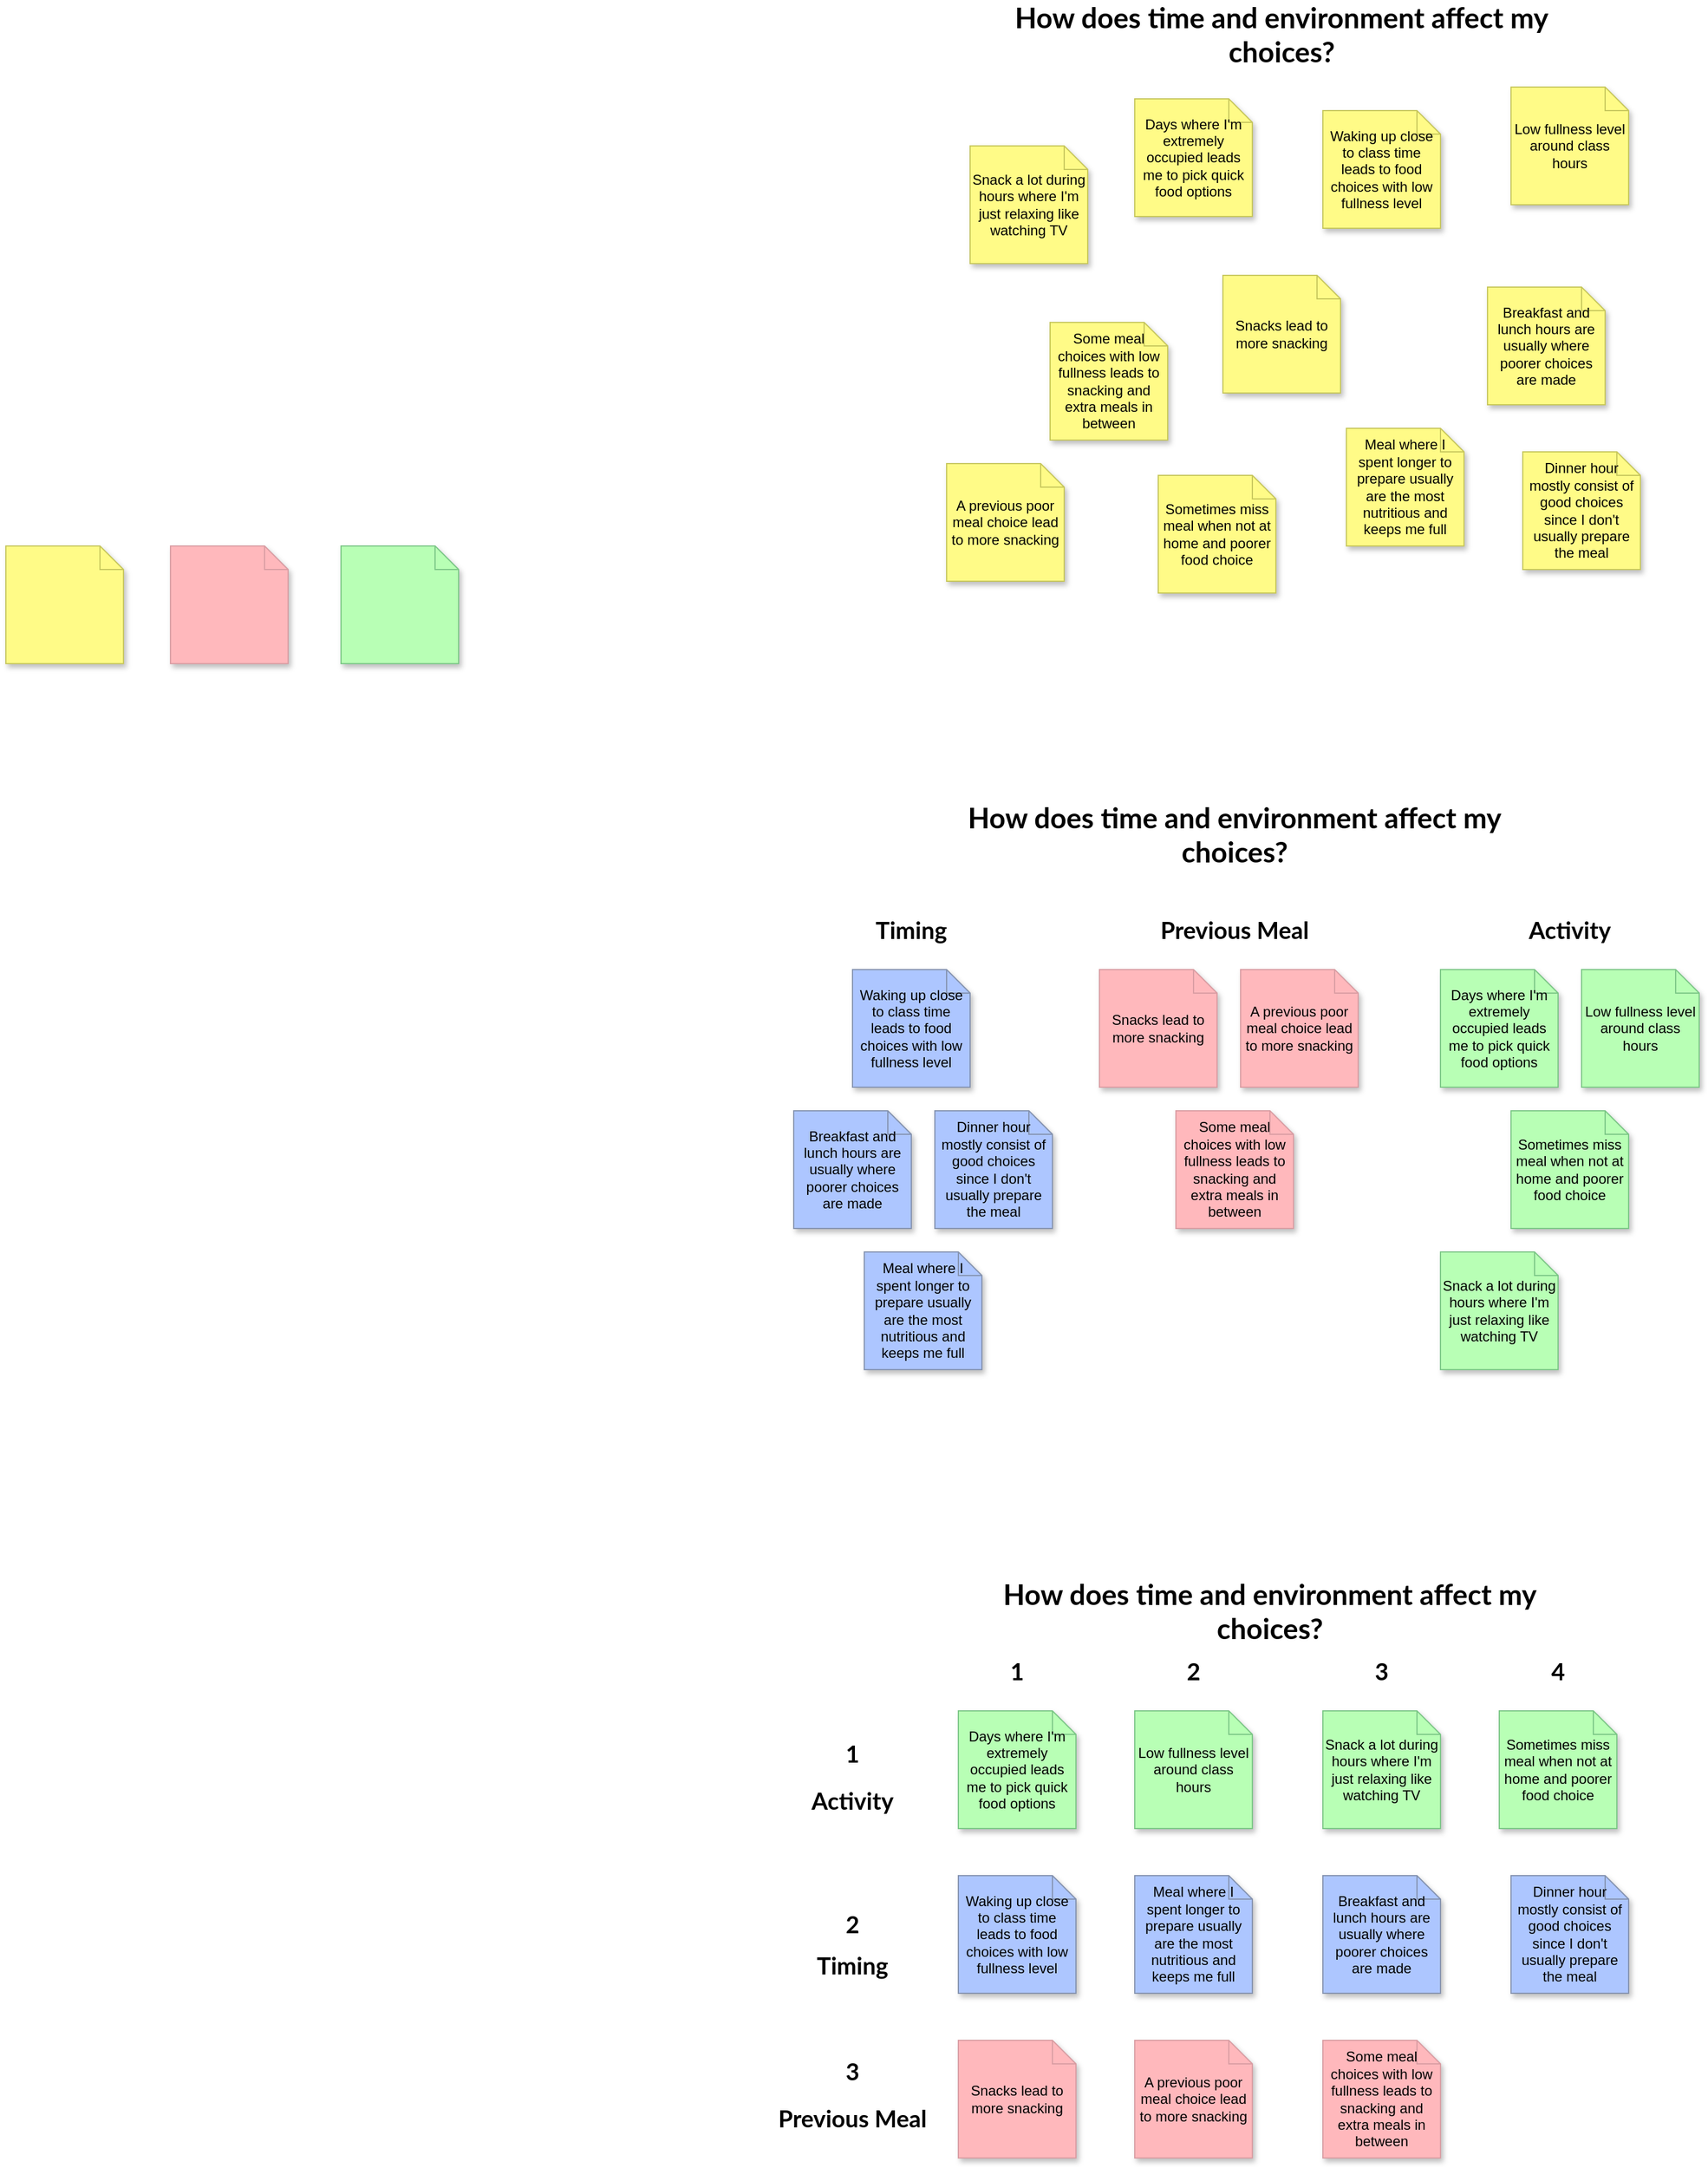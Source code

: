 <mxfile version="17.1.2" type="github">
  <diagram id="WWS_F8Nu0QQZ9BbjHKAs" name="Page-1">
    <mxGraphModel dx="2120" dy="1316" grid="1" gridSize="10" guides="1" tooltips="1" connect="1" arrows="1" fold="1" page="0" pageScale="1" pageWidth="850" pageHeight="1100" math="0" shadow="0">
      <root>
        <mxCell id="0" />
        <mxCell id="1" parent="0" />
        <mxCell id="qQAsEDVxZ6gm0i9vYEok-4" value="" style="shape=note;size=20;whiteSpace=wrap;html=1;fillColor=#FFFB87;strokeColor=#C7C75D;shadow=1;" parent="1" vertex="1">
          <mxGeometry x="-650" y="-310" width="100" height="100" as="geometry" />
        </mxCell>
        <mxCell id="qQAsEDVxZ6gm0i9vYEok-6" value="" style="shape=note;size=20;whiteSpace=wrap;html=1;shadow=1;strokeColor=#D99DA3;fillColor=#FFB8BC;" parent="1" vertex="1">
          <mxGeometry x="-510" y="-310" width="100" height="100" as="geometry" />
        </mxCell>
        <mxCell id="qQAsEDVxZ6gm0i9vYEok-8" value="" style="shape=note;size=20;whiteSpace=wrap;html=1;shadow=1;strokeColor=#7CC787;fillColor=#B8FFB5;" parent="1" vertex="1">
          <mxGeometry x="-365" y="-310" width="100" height="100" as="geometry" />
        </mxCell>
        <mxCell id="V7QwzdHtaBazk7klx3A2-1" value="&lt;font face=&quot;Lato&quot;&gt;&lt;span style=&quot;font-size: 24px&quot;&gt;&lt;b&gt;How does time and environment affect my choices?&lt;/b&gt;&lt;/span&gt;&lt;/font&gt;" style="text;html=1;strokeColor=none;fillColor=none;align=center;verticalAlign=middle;whiteSpace=wrap;rounded=0;" vertex="1" parent="1">
          <mxGeometry x="120" y="-80" width="550" height="30" as="geometry" />
        </mxCell>
        <mxCell id="V7QwzdHtaBazk7klx3A2-2" value="&lt;b&gt;&lt;font style=&quot;font-size: 20px&quot;&gt;Timing&lt;/font&gt;&lt;/b&gt;" style="text;html=1;strokeColor=none;fillColor=none;align=center;verticalAlign=middle;whiteSpace=wrap;rounded=0;fontFamily=Lato;fontSource=https%3A%2F%2Ffonts.googleapis.com%2Fcss%3Ffamily%3DLato;fontSize=24;" vertex="1" parent="1">
          <mxGeometry x="80" width="80" height="30" as="geometry" />
        </mxCell>
        <mxCell id="V7QwzdHtaBazk7klx3A2-4" value="&lt;b&gt;&lt;font style=&quot;font-size: 20px&quot;&gt;Previous Meal&lt;/font&gt;&lt;/b&gt;" style="text;html=1;strokeColor=none;fillColor=none;align=center;verticalAlign=middle;whiteSpace=wrap;rounded=0;fontFamily=Lato;fontSource=https%3A%2F%2Ffonts.googleapis.com%2Fcss%3Ffamily%3DLato;fontSize=24;" vertex="1" parent="1">
          <mxGeometry x="320" width="150" height="30" as="geometry" />
        </mxCell>
        <mxCell id="V7QwzdHtaBazk7klx3A2-6" value="&lt;span style=&quot;font-size: 20px&quot;&gt;&lt;b&gt;Activity&lt;/b&gt;&lt;/span&gt;" style="text;html=1;strokeColor=none;fillColor=none;align=center;verticalAlign=middle;whiteSpace=wrap;rounded=0;fontFamily=Lato;fontSource=https%3A%2F%2Ffonts.googleapis.com%2Fcss%3Ffamily%3DLato;fontSize=24;" vertex="1" parent="1">
          <mxGeometry x="640" width="80" height="30" as="geometry" />
        </mxCell>
        <mxCell id="V7QwzdHtaBazk7klx3A2-7" value="Waking up close to class time leads to food choices with low fullness level" style="shape=note;size=20;whiteSpace=wrap;html=1;fillColor=#ADC6FF;strokeColor=#8593B0;shadow=1;" vertex="1" parent="1">
          <mxGeometry x="70" y="50" width="100" height="100" as="geometry" />
        </mxCell>
        <mxCell id="V7QwzdHtaBazk7klx3A2-10" value="Snacks lead to more snacking" style="shape=note;size=20;whiteSpace=wrap;html=1;shadow=1;strokeColor=#D99DA3;fillColor=#FFB8BC;" vertex="1" parent="1">
          <mxGeometry x="280" y="50" width="100" height="100" as="geometry" />
        </mxCell>
        <mxCell id="V7QwzdHtaBazk7klx3A2-11" value="Breakfast and lunch hours are usually where poorer choices are made" style="shape=note;size=20;whiteSpace=wrap;html=1;fillColor=#ADC6FF;strokeColor=#8593B0;shadow=1;" vertex="1" parent="1">
          <mxGeometry x="20" y="170" width="100" height="100" as="geometry" />
        </mxCell>
        <mxCell id="V7QwzdHtaBazk7klx3A2-12" value="Dinner hour mostly consist of good choices since I don&#39;t usually prepare the meal" style="shape=note;size=20;whiteSpace=wrap;html=1;fillColor=#ADC6FF;strokeColor=#8593B0;shadow=1;" vertex="1" parent="1">
          <mxGeometry x="140" y="170" width="100" height="100" as="geometry" />
        </mxCell>
        <mxCell id="V7QwzdHtaBazk7klx3A2-13" value="A previous poor meal choice lead to more snacking" style="shape=note;size=20;whiteSpace=wrap;html=1;shadow=1;strokeColor=#D99DA3;fillColor=#FFB8BC;" vertex="1" parent="1">
          <mxGeometry x="400" y="50" width="100" height="100" as="geometry" />
        </mxCell>
        <mxCell id="V7QwzdHtaBazk7klx3A2-14" value="Some meal choices with low fullness leads to snacking and extra meals in between" style="shape=note;size=20;whiteSpace=wrap;html=1;shadow=1;strokeColor=#D99DA3;fillColor=#FFB8BC;" vertex="1" parent="1">
          <mxGeometry x="345" y="170" width="100" height="100" as="geometry" />
        </mxCell>
        <mxCell id="V7QwzdHtaBazk7klx3A2-15" value="Meal where I spent longer to prepare usually are the most nutritious and keeps me full" style="shape=note;size=20;whiteSpace=wrap;html=1;fillColor=#ADC6FF;strokeColor=#8593B0;shadow=1;" vertex="1" parent="1">
          <mxGeometry x="80" y="290" width="100" height="100" as="geometry" />
        </mxCell>
        <mxCell id="V7QwzdHtaBazk7klx3A2-16" value="Days where I&#39;m extremely occupied leads me to pick quick food options" style="shape=note;size=20;whiteSpace=wrap;html=1;shadow=1;strokeColor=#7CC787;fillColor=#B8FFB5;" vertex="1" parent="1">
          <mxGeometry x="570" y="50" width="100" height="100" as="geometry" />
        </mxCell>
        <mxCell id="V7QwzdHtaBazk7klx3A2-17" value="Low fullness level around class hours" style="shape=note;size=20;whiteSpace=wrap;html=1;shadow=1;strokeColor=#7CC787;fillColor=#B8FFB5;" vertex="1" parent="1">
          <mxGeometry x="690" y="50" width="100" height="100" as="geometry" />
        </mxCell>
        <mxCell id="V7QwzdHtaBazk7klx3A2-18" value="Sometimes miss meal when not at home and poorer food choice" style="shape=note;size=20;whiteSpace=wrap;html=1;shadow=1;strokeColor=#7CC787;fillColor=#B8FFB5;" vertex="1" parent="1">
          <mxGeometry x="630" y="170" width="100" height="100" as="geometry" />
        </mxCell>
        <mxCell id="V7QwzdHtaBazk7klx3A2-19" value="Snack a lot during hours where I&#39;m just relaxing like watching TV" style="shape=note;size=20;whiteSpace=wrap;html=1;shadow=1;strokeColor=#7CC787;fillColor=#B8FFB5;" vertex="1" parent="1">
          <mxGeometry x="570" y="290" width="100" height="100" as="geometry" />
        </mxCell>
        <mxCell id="V7QwzdHtaBazk7klx3A2-21" value="&lt;span&gt;Some meal choices with low fullness leads to snacking and extra meals in between&lt;/span&gt;" style="shape=note;size=20;whiteSpace=wrap;html=1;fillColor=#FFFB87;strokeColor=#C7C75D;shadow=1;" vertex="1" parent="1">
          <mxGeometry x="238" y="-500" width="100" height="100" as="geometry" />
        </mxCell>
        <mxCell id="V7QwzdHtaBazk7klx3A2-22" value="&lt;span&gt;A previous poor meal choice lead to more snacking&lt;/span&gt;" style="shape=note;size=20;whiteSpace=wrap;html=1;fillColor=#FFFB87;strokeColor=#C7C75D;shadow=1;" vertex="1" parent="1">
          <mxGeometry x="150" y="-380" width="100" height="100" as="geometry" />
        </mxCell>
        <mxCell id="V7QwzdHtaBazk7klx3A2-23" value="&lt;span&gt;Snacks lead to more snacking&lt;/span&gt;" style="shape=note;size=20;whiteSpace=wrap;html=1;fillColor=#FFFB87;strokeColor=#C7C75D;shadow=1;" vertex="1" parent="1">
          <mxGeometry x="385" y="-540" width="100" height="100" as="geometry" />
        </mxCell>
        <mxCell id="V7QwzdHtaBazk7klx3A2-24" value="&lt;span&gt;Meal where I spent longer to prepare usually are the most nutritious and keeps me full&lt;/span&gt;" style="shape=note;size=20;whiteSpace=wrap;html=1;fillColor=#FFFB87;strokeColor=#C7C75D;shadow=1;" vertex="1" parent="1">
          <mxGeometry x="490" y="-410" width="100" height="100" as="geometry" />
        </mxCell>
        <mxCell id="V7QwzdHtaBazk7klx3A2-25" value="&lt;span&gt;Dinner hour mostly consist of good choices since I don&#39;t usually prepare the meal&lt;/span&gt;" style="shape=note;size=20;whiteSpace=wrap;html=1;fillColor=#FFFB87;strokeColor=#C7C75D;shadow=1;" vertex="1" parent="1">
          <mxGeometry x="640" y="-390" width="100" height="100" as="geometry" />
        </mxCell>
        <mxCell id="V7QwzdHtaBazk7klx3A2-26" value="&lt;span&gt;Breakfast and lunch hours are usually where poorer choices are made&lt;/span&gt;" style="shape=note;size=20;whiteSpace=wrap;html=1;fillColor=#FFFB87;strokeColor=#C7C75D;shadow=1;" vertex="1" parent="1">
          <mxGeometry x="610" y="-530" width="100" height="100" as="geometry" />
        </mxCell>
        <mxCell id="V7QwzdHtaBazk7klx3A2-27" value="&lt;span&gt;Waking up close to class time leads to food choices with low fullness level&lt;/span&gt;" style="shape=note;size=20;whiteSpace=wrap;html=1;fillColor=#FFFB87;strokeColor=#C7C75D;shadow=1;" vertex="1" parent="1">
          <mxGeometry x="470" y="-680" width="100" height="100" as="geometry" />
        </mxCell>
        <mxCell id="V7QwzdHtaBazk7klx3A2-28" value="&lt;span&gt;Days where I&#39;m extremely occupied leads me to pick quick food options&lt;/span&gt;" style="shape=note;size=20;whiteSpace=wrap;html=1;fillColor=#FFFB87;strokeColor=#C7C75D;shadow=1;" vertex="1" parent="1">
          <mxGeometry x="310" y="-690" width="100" height="100" as="geometry" />
        </mxCell>
        <mxCell id="V7QwzdHtaBazk7klx3A2-29" value="&lt;span&gt;Snack a lot during hours where I&#39;m just relaxing like watching TV&lt;/span&gt;" style="shape=note;size=20;whiteSpace=wrap;html=1;fillColor=#FFFB87;strokeColor=#C7C75D;shadow=1;" vertex="1" parent="1">
          <mxGeometry x="170" y="-650" width="100" height="100" as="geometry" />
        </mxCell>
        <mxCell id="V7QwzdHtaBazk7klx3A2-30" value="&lt;span&gt;Sometimes miss meal when not at home and poorer food choice&lt;/span&gt;" style="shape=note;size=20;whiteSpace=wrap;html=1;fillColor=#FFFB87;strokeColor=#C7C75D;shadow=1;" vertex="1" parent="1">
          <mxGeometry x="330" y="-370" width="100" height="100" as="geometry" />
        </mxCell>
        <mxCell id="V7QwzdHtaBazk7klx3A2-31" value="&lt;span&gt;Low fullness level around class hours&lt;/span&gt;" style="shape=note;size=20;whiteSpace=wrap;html=1;fillColor=#FFFB87;strokeColor=#C7C75D;shadow=1;" vertex="1" parent="1">
          <mxGeometry x="630" y="-700" width="100" height="100" as="geometry" />
        </mxCell>
        <mxCell id="V7QwzdHtaBazk7klx3A2-32" value="&lt;font face=&quot;Lato&quot;&gt;&lt;span style=&quot;font-size: 24px&quot;&gt;&lt;b&gt;How does time and environment affect my choices?&lt;/b&gt;&lt;/span&gt;&lt;/font&gt;" style="text;html=1;strokeColor=none;fillColor=none;align=center;verticalAlign=middle;whiteSpace=wrap;rounded=0;" vertex="1" parent="1">
          <mxGeometry x="160" y="-760" width="550" height="30" as="geometry" />
        </mxCell>
        <mxCell id="V7QwzdHtaBazk7klx3A2-33" value="&lt;font face=&quot;Lato&quot;&gt;&lt;span style=&quot;font-size: 24px&quot;&gt;&lt;b&gt;How does time and environment affect my choices?&lt;/b&gt;&lt;/span&gt;&lt;/font&gt;" style="text;html=1;strokeColor=none;fillColor=none;align=center;verticalAlign=middle;whiteSpace=wrap;rounded=0;" vertex="1" parent="1">
          <mxGeometry x="150" y="580" width="550" height="30" as="geometry" />
        </mxCell>
        <mxCell id="V7QwzdHtaBazk7klx3A2-34" value="&lt;b&gt;&lt;font style=&quot;font-size: 20px&quot;&gt;Timing&lt;/font&gt;&lt;/b&gt;" style="text;html=1;strokeColor=none;fillColor=none;align=center;verticalAlign=middle;whiteSpace=wrap;rounded=0;fontFamily=Lato;fontSource=https%3A%2F%2Ffonts.googleapis.com%2Fcss%3Ffamily%3DLato;fontSize=24;" vertex="1" parent="1">
          <mxGeometry x="30" y="880" width="80" height="30" as="geometry" />
        </mxCell>
        <mxCell id="V7QwzdHtaBazk7klx3A2-35" value="&lt;b&gt;&lt;font style=&quot;font-size: 20px&quot;&gt;Previous Meal&lt;/font&gt;&lt;/b&gt;" style="text;html=1;strokeColor=none;fillColor=none;align=center;verticalAlign=middle;whiteSpace=wrap;rounded=0;fontFamily=Lato;fontSource=https%3A%2F%2Ffonts.googleapis.com%2Fcss%3Ffamily%3DLato;fontSize=24;" vertex="1" parent="1">
          <mxGeometry x="-5" y="1010" width="150" height="30" as="geometry" />
        </mxCell>
        <mxCell id="V7QwzdHtaBazk7klx3A2-36" value="&lt;span style=&quot;font-size: 20px&quot;&gt;&lt;b&gt;Activity&lt;/b&gt;&lt;/span&gt;" style="text;html=1;strokeColor=none;fillColor=none;align=center;verticalAlign=middle;whiteSpace=wrap;rounded=0;fontFamily=Lato;fontSource=https%3A%2F%2Ffonts.googleapis.com%2Fcss%3Ffamily%3DLato;fontSize=24;" vertex="1" parent="1">
          <mxGeometry x="30" y="740" width="80" height="30" as="geometry" />
        </mxCell>
        <mxCell id="V7QwzdHtaBazk7klx3A2-37" value="Waking up close to class time leads to food choices with low fullness level" style="shape=note;size=20;whiteSpace=wrap;html=1;fillColor=#ADC6FF;strokeColor=#8593B0;shadow=1;" vertex="1" parent="1">
          <mxGeometry x="160" y="820" width="100" height="100" as="geometry" />
        </mxCell>
        <mxCell id="V7QwzdHtaBazk7klx3A2-38" value="Snacks lead to more snacking" style="shape=note;size=20;whiteSpace=wrap;html=1;shadow=1;strokeColor=#D99DA3;fillColor=#FFB8BC;" vertex="1" parent="1">
          <mxGeometry x="160" y="960" width="100" height="100" as="geometry" />
        </mxCell>
        <mxCell id="V7QwzdHtaBazk7klx3A2-39" value="Breakfast and lunch hours are usually where poorer choices are made" style="shape=note;size=20;whiteSpace=wrap;html=1;fillColor=#ADC6FF;strokeColor=#8593B0;shadow=1;" vertex="1" parent="1">
          <mxGeometry x="470" y="820" width="100" height="100" as="geometry" />
        </mxCell>
        <mxCell id="V7QwzdHtaBazk7klx3A2-40" value="Dinner hour mostly consist of good choices since I don&#39;t usually prepare the meal" style="shape=note;size=20;whiteSpace=wrap;html=1;fillColor=#ADC6FF;strokeColor=#8593B0;shadow=1;" vertex="1" parent="1">
          <mxGeometry x="630" y="820" width="100" height="100" as="geometry" />
        </mxCell>
        <mxCell id="V7QwzdHtaBazk7klx3A2-41" value="A previous poor meal choice lead to more snacking" style="shape=note;size=20;whiteSpace=wrap;html=1;shadow=1;strokeColor=#D99DA3;fillColor=#FFB8BC;" vertex="1" parent="1">
          <mxGeometry x="310" y="960" width="100" height="100" as="geometry" />
        </mxCell>
        <mxCell id="V7QwzdHtaBazk7klx3A2-42" value="Some meal choices with low fullness leads to snacking and extra meals in between" style="shape=note;size=20;whiteSpace=wrap;html=1;shadow=1;strokeColor=#D99DA3;fillColor=#FFB8BC;" vertex="1" parent="1">
          <mxGeometry x="470" y="960" width="100" height="100" as="geometry" />
        </mxCell>
        <mxCell id="V7QwzdHtaBazk7klx3A2-43" value="Meal where I spent longer to prepare usually are the most nutritious and keeps me full" style="shape=note;size=20;whiteSpace=wrap;html=1;fillColor=#ADC6FF;strokeColor=#8593B0;shadow=1;" vertex="1" parent="1">
          <mxGeometry x="310" y="820" width="100" height="100" as="geometry" />
        </mxCell>
        <mxCell id="V7QwzdHtaBazk7klx3A2-44" value="Days where I&#39;m extremely occupied leads me to pick quick food options" style="shape=note;size=20;whiteSpace=wrap;html=1;shadow=1;strokeColor=#7CC787;fillColor=#B8FFB5;" vertex="1" parent="1">
          <mxGeometry x="160" y="680" width="100" height="100" as="geometry" />
        </mxCell>
        <mxCell id="V7QwzdHtaBazk7klx3A2-45" value="Low fullness level around class hours" style="shape=note;size=20;whiteSpace=wrap;html=1;shadow=1;strokeColor=#7CC787;fillColor=#B8FFB5;" vertex="1" parent="1">
          <mxGeometry x="310" y="680" width="100" height="100" as="geometry" />
        </mxCell>
        <mxCell id="V7QwzdHtaBazk7klx3A2-46" value="Sometimes miss meal when not at home and poorer food choice" style="shape=note;size=20;whiteSpace=wrap;html=1;shadow=1;strokeColor=#7CC787;fillColor=#B8FFB5;" vertex="1" parent="1">
          <mxGeometry x="620" y="680" width="100" height="100" as="geometry" />
        </mxCell>
        <mxCell id="V7QwzdHtaBazk7klx3A2-47" value="Snack a lot during hours where I&#39;m just relaxing like watching TV" style="shape=note;size=20;whiteSpace=wrap;html=1;shadow=1;strokeColor=#7CC787;fillColor=#B8FFB5;" vertex="1" parent="1">
          <mxGeometry x="470" y="680" width="100" height="100" as="geometry" />
        </mxCell>
        <mxCell id="V7QwzdHtaBazk7klx3A2-48" value="&lt;span style=&quot;font-size: 20px&quot;&gt;&lt;b&gt;1&lt;/b&gt;&lt;/span&gt;" style="text;html=1;strokeColor=none;fillColor=none;align=center;verticalAlign=middle;whiteSpace=wrap;rounded=0;fontFamily=Lato;fontSource=https%3A%2F%2Ffonts.googleapis.com%2Fcss%3Ffamily%3DLato;fontSize=24;" vertex="1" parent="1">
          <mxGeometry x="170" y="630" width="80" height="30" as="geometry" />
        </mxCell>
        <mxCell id="V7QwzdHtaBazk7klx3A2-49" value="&lt;span style=&quot;font-size: 20px&quot;&gt;&lt;b&gt;2&lt;/b&gt;&lt;/span&gt;" style="text;html=1;strokeColor=none;fillColor=none;align=center;verticalAlign=middle;whiteSpace=wrap;rounded=0;fontFamily=Lato;fontSource=https%3A%2F%2Ffonts.googleapis.com%2Fcss%3Ffamily%3DLato;fontSize=24;" vertex="1" parent="1">
          <mxGeometry x="320" y="630" width="80" height="30" as="geometry" />
        </mxCell>
        <mxCell id="V7QwzdHtaBazk7klx3A2-50" value="&lt;span style=&quot;font-size: 20px&quot;&gt;&lt;b&gt;3&lt;/b&gt;&lt;/span&gt;" style="text;html=1;strokeColor=none;fillColor=none;align=center;verticalAlign=middle;whiteSpace=wrap;rounded=0;fontFamily=Lato;fontSource=https%3A%2F%2Ffonts.googleapis.com%2Fcss%3Ffamily%3DLato;fontSize=24;" vertex="1" parent="1">
          <mxGeometry x="480" y="630" width="80" height="30" as="geometry" />
        </mxCell>
        <mxCell id="V7QwzdHtaBazk7klx3A2-51" value="&lt;span style=&quot;font-size: 20px&quot;&gt;&lt;b&gt;4&lt;/b&gt;&lt;/span&gt;" style="text;html=1;strokeColor=none;fillColor=none;align=center;verticalAlign=middle;whiteSpace=wrap;rounded=0;fontFamily=Lato;fontSource=https%3A%2F%2Ffonts.googleapis.com%2Fcss%3Ffamily%3DLato;fontSize=24;" vertex="1" parent="1">
          <mxGeometry x="630" y="630" width="80" height="30" as="geometry" />
        </mxCell>
        <mxCell id="V7QwzdHtaBazk7klx3A2-52" value="&lt;span style=&quot;font-size: 20px&quot;&gt;&lt;b&gt;1&lt;/b&gt;&lt;/span&gt;" style="text;html=1;strokeColor=none;fillColor=none;align=center;verticalAlign=middle;whiteSpace=wrap;rounded=0;fontFamily=Lato;fontSource=https%3A%2F%2Ffonts.googleapis.com%2Fcss%3Ffamily%3DLato;fontSize=24;" vertex="1" parent="1">
          <mxGeometry x="30" y="700" width="80" height="30" as="geometry" />
        </mxCell>
        <mxCell id="V7QwzdHtaBazk7klx3A2-53" value="&lt;span style=&quot;font-size: 20px&quot;&gt;&lt;b&gt;2&lt;/b&gt;&lt;/span&gt;" style="text;html=1;strokeColor=none;fillColor=none;align=center;verticalAlign=middle;whiteSpace=wrap;rounded=0;fontFamily=Lato;fontSource=https%3A%2F%2Ffonts.googleapis.com%2Fcss%3Ffamily%3DLato;fontSize=24;" vertex="1" parent="1">
          <mxGeometry x="30" y="845" width="80" height="30" as="geometry" />
        </mxCell>
        <mxCell id="V7QwzdHtaBazk7klx3A2-54" value="&lt;span style=&quot;font-size: 20px&quot;&gt;&lt;b&gt;3&lt;/b&gt;&lt;/span&gt;" style="text;html=1;strokeColor=none;fillColor=none;align=center;verticalAlign=middle;whiteSpace=wrap;rounded=0;fontFamily=Lato;fontSource=https%3A%2F%2Ffonts.googleapis.com%2Fcss%3Ffamily%3DLato;fontSize=24;" vertex="1" parent="1">
          <mxGeometry x="30" y="970" width="80" height="30" as="geometry" />
        </mxCell>
      </root>
    </mxGraphModel>
  </diagram>
</mxfile>
